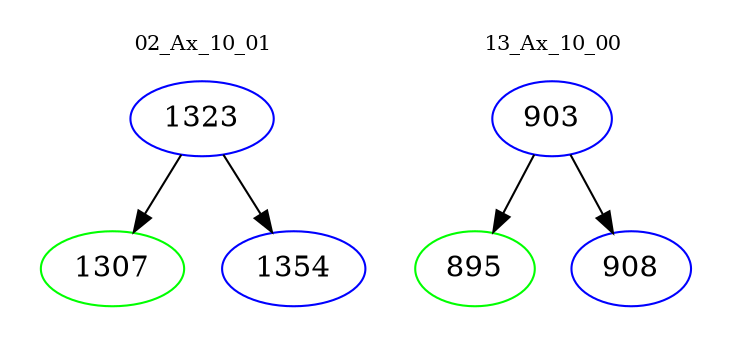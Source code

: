 digraph{
subgraph cluster_0 {
color = white
label = "02_Ax_10_01";
fontsize=10;
T0_1323 [label="1323", color="blue"]
T0_1323 -> T0_1307 [color="black"]
T0_1307 [label="1307", color="green"]
T0_1323 -> T0_1354 [color="black"]
T0_1354 [label="1354", color="blue"]
}
subgraph cluster_1 {
color = white
label = "13_Ax_10_00";
fontsize=10;
T1_903 [label="903", color="blue"]
T1_903 -> T1_895 [color="black"]
T1_895 [label="895", color="green"]
T1_903 -> T1_908 [color="black"]
T1_908 [label="908", color="blue"]
}
}
